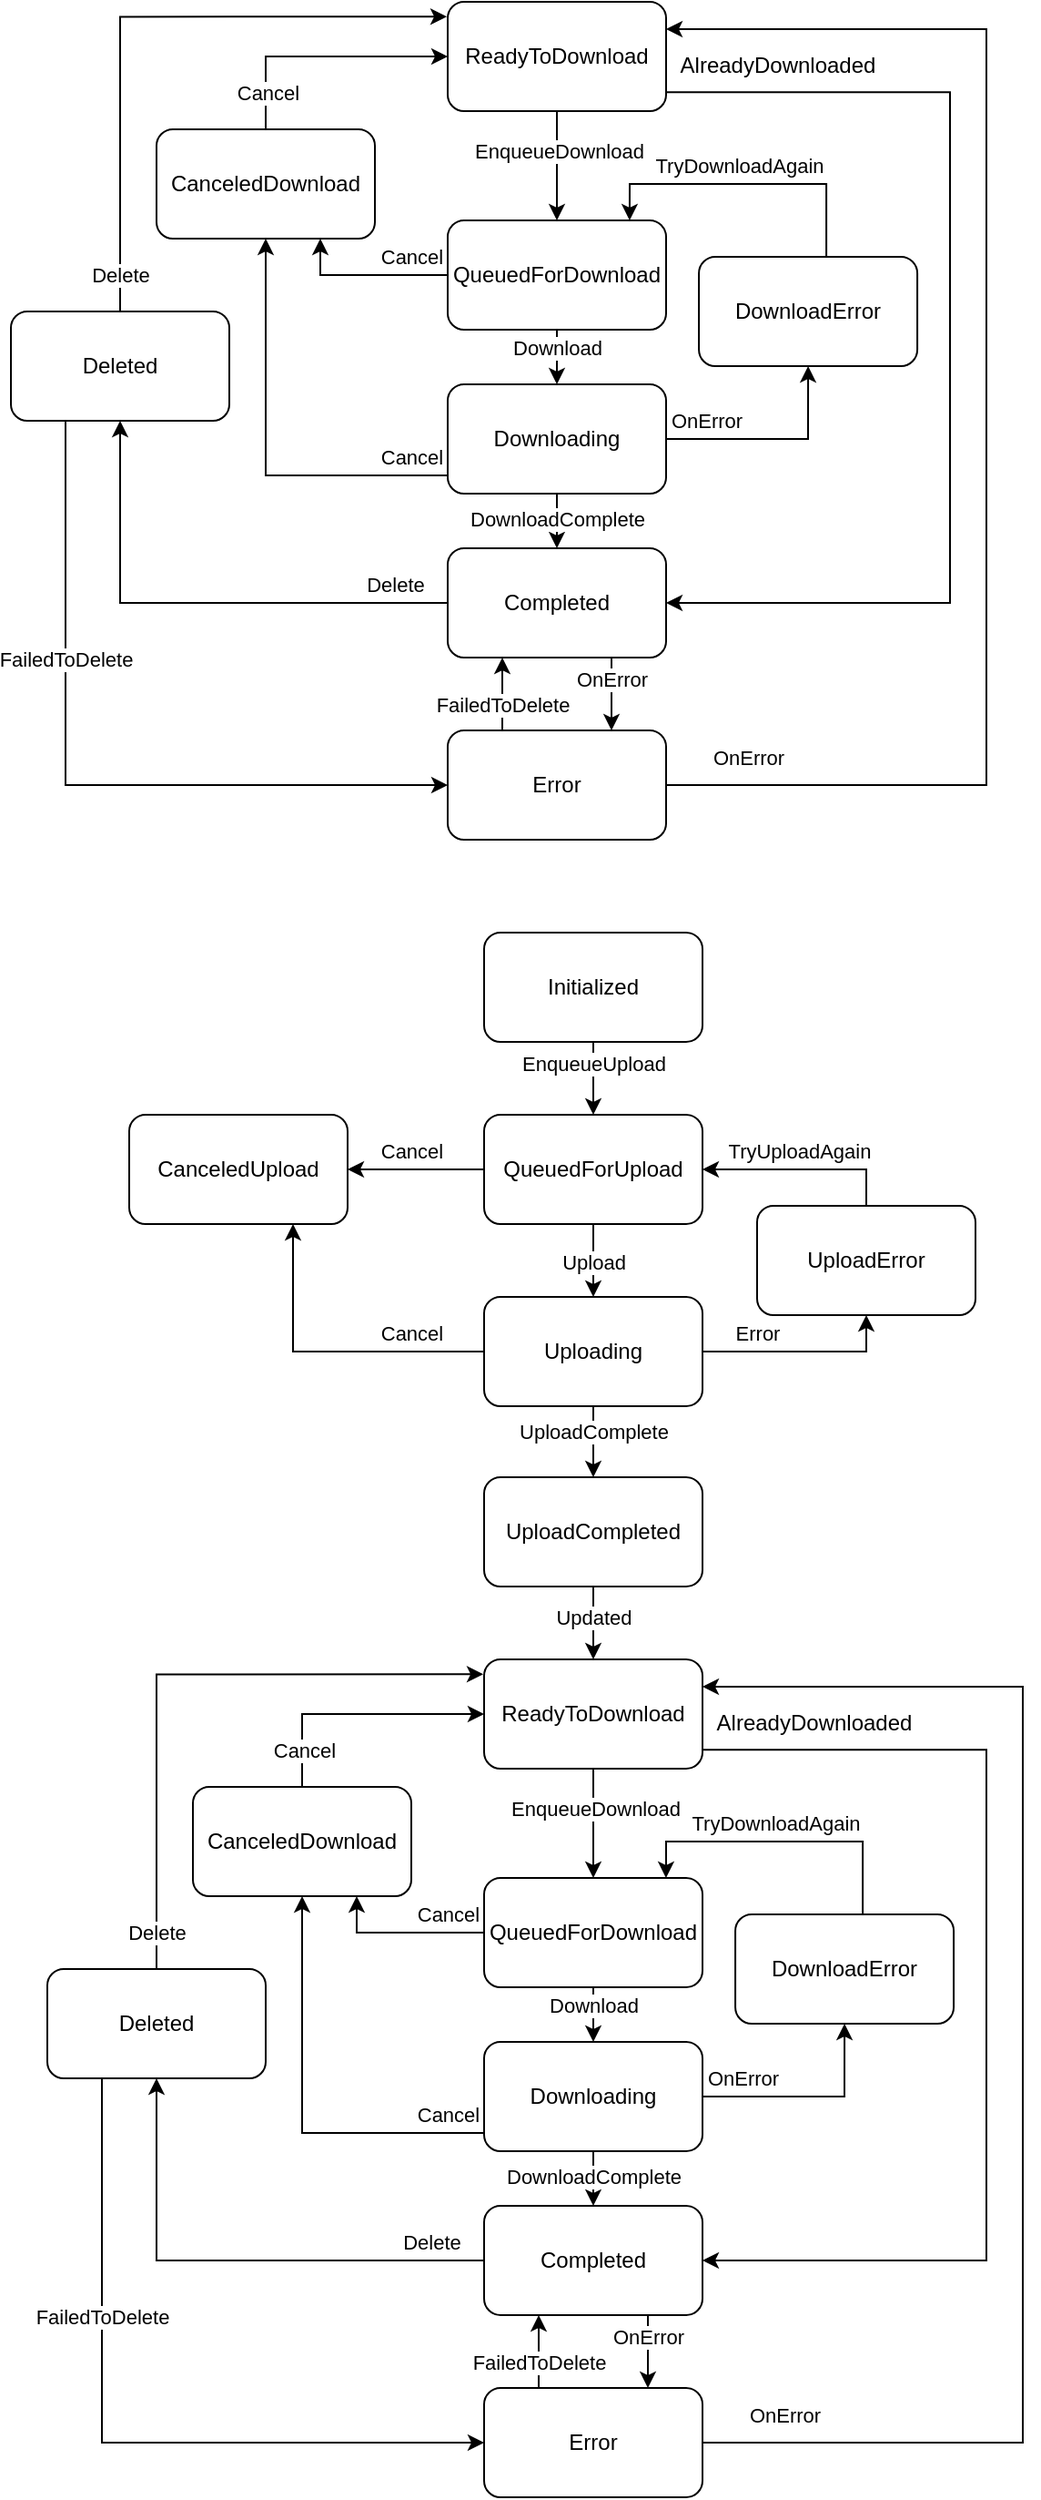 <mxfile version="20.5.1" type="github">
  <diagram id="32U8eM802ad70G1T83tJ" name="Page-1">
    <mxGraphModel dx="1170" dy="1939" grid="1" gridSize="10" guides="1" tooltips="1" connect="1" arrows="1" fold="1" page="1" pageScale="1" pageWidth="850" pageHeight="1100" math="0" shadow="0">
      <root>
        <mxCell id="0" />
        <mxCell id="1" parent="0" />
        <mxCell id="GUVT5bT9iIzlpzMXZ2RR-25" value="Inbound" parent="0" />
        <mxCell id="GUVT5bT9iIzlpzMXZ2RR-27" value="" style="edgeStyle=orthogonalEdgeStyle;rounded=0;orthogonalLoop=1;jettySize=auto;html=1;" parent="GUVT5bT9iIzlpzMXZ2RR-25" source="GUVT5bT9iIzlpzMXZ2RR-29" target="GUVT5bT9iIzlpzMXZ2RR-34" edge="1">
          <mxGeometry relative="1" as="geometry" />
        </mxCell>
        <mxCell id="GUVT5bT9iIzlpzMXZ2RR-28" value="EnqueueDownload" style="edgeLabel;html=1;align=center;verticalAlign=middle;resizable=0;points=[];" parent="GUVT5bT9iIzlpzMXZ2RR-27" vertex="1" connectable="0">
          <mxGeometry x="-0.29" y="1" relative="1" as="geometry">
            <mxPoint as="offset" />
          </mxGeometry>
        </mxCell>
        <mxCell id="GUVT5bT9iIzlpzMXZ2RR-78" style="edgeStyle=orthogonalEdgeStyle;rounded=0;orthogonalLoop=1;jettySize=auto;html=1;exitX=1.001;exitY=0.827;exitDx=0;exitDy=0;entryX=1;entryY=0.5;entryDx=0;entryDy=0;exitPerimeter=0;" parent="GUVT5bT9iIzlpzMXZ2RR-25" source="GUVT5bT9iIzlpzMXZ2RR-29" target="GUVT5bT9iIzlpzMXZ2RR-42" edge="1">
          <mxGeometry relative="1" as="geometry">
            <Array as="points">
              <mxPoint x="636.01" y="60" />
              <mxPoint x="636.01" y="340" />
            </Array>
          </mxGeometry>
        </mxCell>
        <mxCell id="GUVT5bT9iIzlpzMXZ2RR-29" value="ReadyToDownload" style="rounded=1;whiteSpace=wrap;html=1;" parent="GUVT5bT9iIzlpzMXZ2RR-25" vertex="1">
          <mxGeometry x="360" y="10" width="120" height="60" as="geometry" />
        </mxCell>
        <mxCell id="GUVT5bT9iIzlpzMXZ2RR-30" value="" style="edgeStyle=orthogonalEdgeStyle;rounded=0;orthogonalLoop=1;jettySize=auto;html=1;" parent="GUVT5bT9iIzlpzMXZ2RR-25" source="GUVT5bT9iIzlpzMXZ2RR-34" target="GUVT5bT9iIzlpzMXZ2RR-39" edge="1">
          <mxGeometry relative="1" as="geometry" />
        </mxCell>
        <mxCell id="GUVT5bT9iIzlpzMXZ2RR-31" value="Download" style="edgeLabel;html=1;align=center;verticalAlign=middle;resizable=0;points=[];" parent="GUVT5bT9iIzlpzMXZ2RR-30" vertex="1" connectable="0">
          <mxGeometry x="0.272" y="1" relative="1" as="geometry">
            <mxPoint x="-1" y="-2" as="offset" />
          </mxGeometry>
        </mxCell>
        <mxCell id="wKQMWwQcLif5Yqx3bAVA-6" style="edgeStyle=orthogonalEdgeStyle;rounded=0;orthogonalLoop=1;jettySize=auto;html=1;exitX=0;exitY=0.5;exitDx=0;exitDy=0;entryX=0.75;entryY=1;entryDx=0;entryDy=0;" parent="GUVT5bT9iIzlpzMXZ2RR-25" source="GUVT5bT9iIzlpzMXZ2RR-34" target="s1Fuius8Vt1sjJiFdpHV-24" edge="1">
          <mxGeometry relative="1" as="geometry">
            <mxPoint x="350" y="160" as="sourcePoint" />
            <mxPoint x="280" y="140" as="targetPoint" />
          </mxGeometry>
        </mxCell>
        <mxCell id="wKQMWwQcLif5Yqx3bAVA-9" value="Cancel" style="edgeLabel;html=1;align=center;verticalAlign=middle;resizable=0;points=[];" parent="wKQMWwQcLif5Yqx3bAVA-6" vertex="1" connectable="0">
          <mxGeometry x="0.246" y="-1" relative="1" as="geometry">
            <mxPoint x="36" y="-9" as="offset" />
          </mxGeometry>
        </mxCell>
        <mxCell id="GUVT5bT9iIzlpzMXZ2RR-34" value="QueuedForDownload" style="rounded=1;whiteSpace=wrap;html=1;" parent="GUVT5bT9iIzlpzMXZ2RR-25" vertex="1">
          <mxGeometry x="360" y="130" width="120" height="60" as="geometry" />
        </mxCell>
        <mxCell id="GUVT5bT9iIzlpzMXZ2RR-35" value="" style="edgeStyle=orthogonalEdgeStyle;rounded=0;orthogonalLoop=1;jettySize=auto;html=1;" parent="GUVT5bT9iIzlpzMXZ2RR-25" source="GUVT5bT9iIzlpzMXZ2RR-39" target="GUVT5bT9iIzlpzMXZ2RR-42" edge="1">
          <mxGeometry relative="1" as="geometry" />
        </mxCell>
        <mxCell id="GUVT5bT9iIzlpzMXZ2RR-36" value="DownloadComplete" style="edgeLabel;html=1;align=center;verticalAlign=middle;resizable=0;points=[];" parent="GUVT5bT9iIzlpzMXZ2RR-35" vertex="1" connectable="0">
          <mxGeometry x="0.231" y="1" relative="1" as="geometry">
            <mxPoint x="-1" y="3" as="offset" />
          </mxGeometry>
        </mxCell>
        <mxCell id="GUVT5bT9iIzlpzMXZ2RR-37" style="edgeStyle=orthogonalEdgeStyle;rounded=0;orthogonalLoop=1;jettySize=auto;html=1;exitX=1;exitY=0.5;exitDx=0;exitDy=0;entryX=0.5;entryY=1;entryDx=0;entryDy=0;" parent="GUVT5bT9iIzlpzMXZ2RR-25" source="GUVT5bT9iIzlpzMXZ2RR-39" target="GUVT5bT9iIzlpzMXZ2RR-45" edge="1">
          <mxGeometry relative="1" as="geometry" />
        </mxCell>
        <mxCell id="GUVT5bT9iIzlpzMXZ2RR-38" value="OnError" style="edgeLabel;html=1;align=center;verticalAlign=middle;resizable=0;points=[];" parent="GUVT5bT9iIzlpzMXZ2RR-37" vertex="1" connectable="0">
          <mxGeometry x="-0.152" y="1" relative="1" as="geometry">
            <mxPoint x="-28" y="-9" as="offset" />
          </mxGeometry>
        </mxCell>
        <mxCell id="wKQMWwQcLif5Yqx3bAVA-7" style="edgeStyle=orthogonalEdgeStyle;rounded=0;orthogonalLoop=1;jettySize=auto;html=1;exitX=0;exitY=0.5;exitDx=0;exitDy=0;entryX=0.5;entryY=1;entryDx=0;entryDy=0;" parent="GUVT5bT9iIzlpzMXZ2RR-25" source="GUVT5bT9iIzlpzMXZ2RR-39" target="s1Fuius8Vt1sjJiFdpHV-24" edge="1">
          <mxGeometry relative="1" as="geometry">
            <Array as="points">
              <mxPoint x="360" y="270" />
              <mxPoint x="260" y="270" />
            </Array>
          </mxGeometry>
        </mxCell>
        <mxCell id="wKQMWwQcLif5Yqx3bAVA-8" value="Cancel" style="edgeLabel;html=1;align=center;verticalAlign=middle;resizable=0;points=[];" parent="wKQMWwQcLif5Yqx3bAVA-7" vertex="1" connectable="0">
          <mxGeometry x="-0.309" relative="1" as="geometry">
            <mxPoint x="46" y="-10" as="offset" />
          </mxGeometry>
        </mxCell>
        <mxCell id="GUVT5bT9iIzlpzMXZ2RR-39" value="Downloading" style="rounded=1;whiteSpace=wrap;html=1;" parent="GUVT5bT9iIzlpzMXZ2RR-25" vertex="1">
          <mxGeometry x="360" y="220" width="120" height="60" as="geometry" />
        </mxCell>
        <mxCell id="GUVT5bT9iIzlpzMXZ2RR-40" style="edgeStyle=orthogonalEdgeStyle;rounded=0;orthogonalLoop=1;jettySize=auto;html=1;exitX=0.5;exitY=0;exitDx=0;exitDy=0;entryX=-0.004;entryY=0.136;entryDx=0;entryDy=0;entryPerimeter=0;" parent="GUVT5bT9iIzlpzMXZ2RR-25" source="s1Fuius8Vt1sjJiFdpHV-14" edge="1" target="GUVT5bT9iIzlpzMXZ2RR-29">
          <mxGeometry relative="1" as="geometry">
            <mxPoint x="110" y="390" as="sourcePoint" />
            <mxPoint x="264.03" y="20" as="targetPoint" />
            <Array as="points">
              <mxPoint x="180" y="18" />
            </Array>
          </mxGeometry>
        </mxCell>
        <mxCell id="GUVT5bT9iIzlpzMXZ2RR-41" value="Delete" style="edgeLabel;html=1;align=center;verticalAlign=middle;resizable=0;points=[];" parent="GUVT5bT9iIzlpzMXZ2RR-40" vertex="1" connectable="0">
          <mxGeometry x="-0.154" y="2" relative="1" as="geometry">
            <mxPoint x="2" y="124" as="offset" />
          </mxGeometry>
        </mxCell>
        <mxCell id="s1Fuius8Vt1sjJiFdpHV-9" style="edgeStyle=orthogonalEdgeStyle;rounded=0;orthogonalLoop=1;jettySize=auto;html=1;exitX=1;exitY=0.5;exitDx=0;exitDy=0;entryX=1;entryY=0.25;entryDx=0;entryDy=0;startArrow=none;startFill=0;endArrow=classic;endFill=1;" edge="1" parent="GUVT5bT9iIzlpzMXZ2RR-25" source="s1Fuius8Vt1sjJiFdpHV-11" target="GUVT5bT9iIzlpzMXZ2RR-29">
          <mxGeometry relative="1" as="geometry">
            <Array as="points">
              <mxPoint x="656.01" y="440" />
              <mxPoint x="656.01" y="25" />
            </Array>
          </mxGeometry>
        </mxCell>
        <mxCell id="s1Fuius8Vt1sjJiFdpHV-10" value="OnError" style="edgeLabel;html=1;align=center;verticalAlign=middle;resizable=0;points=[];" vertex="1" connectable="0" parent="s1Fuius8Vt1sjJiFdpHV-9">
          <mxGeometry x="-0.904" y="1" relative="1" as="geometry">
            <mxPoint x="8" y="-14" as="offset" />
          </mxGeometry>
        </mxCell>
        <mxCell id="s1Fuius8Vt1sjJiFdpHV-12" value="" style="edgeStyle=orthogonalEdgeStyle;rounded=0;orthogonalLoop=1;jettySize=auto;html=1;startArrow=none;startFill=0;endArrow=classic;endFill=1;exitX=0.75;exitY=1;exitDx=0;exitDy=0;entryX=0.75;entryY=0;entryDx=0;entryDy=0;" edge="1" parent="GUVT5bT9iIzlpzMXZ2RR-25" source="GUVT5bT9iIzlpzMXZ2RR-42" target="s1Fuius8Vt1sjJiFdpHV-11">
          <mxGeometry relative="1" as="geometry" />
        </mxCell>
        <mxCell id="s1Fuius8Vt1sjJiFdpHV-13" value="OnError" style="edgeLabel;html=1;align=center;verticalAlign=middle;resizable=0;points=[];" vertex="1" connectable="0" parent="s1Fuius8Vt1sjJiFdpHV-12">
          <mxGeometry x="-0.42" y="-1" relative="1" as="geometry">
            <mxPoint x="1" as="offset" />
          </mxGeometry>
        </mxCell>
        <mxCell id="s1Fuius8Vt1sjJiFdpHV-15" value="" style="edgeStyle=orthogonalEdgeStyle;rounded=0;orthogonalLoop=1;jettySize=auto;html=1;startArrow=none;startFill=0;endArrow=classic;endFill=1;" edge="1" parent="GUVT5bT9iIzlpzMXZ2RR-25" source="GUVT5bT9iIzlpzMXZ2RR-42" target="s1Fuius8Vt1sjJiFdpHV-14">
          <mxGeometry relative="1" as="geometry" />
        </mxCell>
        <mxCell id="s1Fuius8Vt1sjJiFdpHV-16" value="Delete" style="edgeLabel;html=1;align=center;verticalAlign=middle;resizable=0;points=[];" vertex="1" connectable="0" parent="s1Fuius8Vt1sjJiFdpHV-15">
          <mxGeometry x="-0.277" relative="1" as="geometry">
            <mxPoint x="72" y="-10" as="offset" />
          </mxGeometry>
        </mxCell>
        <mxCell id="GUVT5bT9iIzlpzMXZ2RR-42" value="Completed" style="rounded=1;whiteSpace=wrap;html=1;" parent="GUVT5bT9iIzlpzMXZ2RR-25" vertex="1">
          <mxGeometry x="360" y="310" width="120" height="60" as="geometry" />
        </mxCell>
        <mxCell id="GUVT5bT9iIzlpzMXZ2RR-43" style="edgeStyle=orthogonalEdgeStyle;rounded=0;orthogonalLoop=1;jettySize=auto;html=1;entryX=0.833;entryY=0;entryDx=0;entryDy=0;entryPerimeter=0;exitX=0.5;exitY=0;exitDx=0;exitDy=0;" parent="GUVT5bT9iIzlpzMXZ2RR-25" source="GUVT5bT9iIzlpzMXZ2RR-45" target="GUVT5bT9iIzlpzMXZ2RR-34" edge="1">
          <mxGeometry relative="1" as="geometry">
            <mxPoint x="540" y="70" as="targetPoint" />
            <Array as="points">
              <mxPoint x="568.04" y="110" />
              <mxPoint x="460.04" y="110" />
            </Array>
            <mxPoint x="660" y="150" as="sourcePoint" />
          </mxGeometry>
        </mxCell>
        <mxCell id="GUVT5bT9iIzlpzMXZ2RR-44" value="TryDownloadAgain" style="edgeLabel;html=1;align=center;verticalAlign=middle;resizable=0;points=[];" parent="GUVT5bT9iIzlpzMXZ2RR-43" vertex="1" connectable="0">
          <mxGeometry x="0.356" y="1" relative="1" as="geometry">
            <mxPoint x="22" y="-11" as="offset" />
          </mxGeometry>
        </mxCell>
        <mxCell id="GUVT5bT9iIzlpzMXZ2RR-45" value="DownloadError" style="rounded=1;whiteSpace=wrap;html=1;" parent="GUVT5bT9iIzlpzMXZ2RR-25" vertex="1">
          <mxGeometry x="498.04" y="150" width="120" height="60" as="geometry" />
        </mxCell>
        <mxCell id="wKQMWwQcLif5Yqx3bAVA-1" value="AlreadyDownloaded" style="text;html=1;align=center;verticalAlign=middle;resizable=0;points=[];autosize=1;strokeColor=none;fillColor=none;" parent="GUVT5bT9iIzlpzMXZ2RR-25" vertex="1">
          <mxGeometry x="476.01" y="30" width="130" height="30" as="geometry" />
        </mxCell>
        <mxCell id="s1Fuius8Vt1sjJiFdpHV-21" style="edgeStyle=orthogonalEdgeStyle;rounded=0;orthogonalLoop=1;jettySize=auto;html=1;exitX=0.25;exitY=0;exitDx=0;exitDy=0;entryX=0.25;entryY=1;entryDx=0;entryDy=0;startArrow=none;startFill=0;endArrow=classic;endFill=1;" edge="1" parent="GUVT5bT9iIzlpzMXZ2RR-25" source="s1Fuius8Vt1sjJiFdpHV-11" target="GUVT5bT9iIzlpzMXZ2RR-42">
          <mxGeometry relative="1" as="geometry">
            <Array as="points">
              <mxPoint x="390.01" y="390" />
              <mxPoint x="390.01" y="390" />
            </Array>
          </mxGeometry>
        </mxCell>
        <mxCell id="s1Fuius8Vt1sjJiFdpHV-22" value="FailedToDelete" style="edgeLabel;html=1;align=center;verticalAlign=middle;resizable=0;points=[];" vertex="1" connectable="0" parent="s1Fuius8Vt1sjJiFdpHV-21">
          <mxGeometry x="-0.307" relative="1" as="geometry">
            <mxPoint as="offset" />
          </mxGeometry>
        </mxCell>
        <mxCell id="s1Fuius8Vt1sjJiFdpHV-11" value="Error" style="rounded=1;whiteSpace=wrap;html=1;" vertex="1" parent="GUVT5bT9iIzlpzMXZ2RR-25">
          <mxGeometry x="360" y="410" width="120" height="60" as="geometry" />
        </mxCell>
        <mxCell id="s1Fuius8Vt1sjJiFdpHV-19" style="edgeStyle=orthogonalEdgeStyle;rounded=0;orthogonalLoop=1;jettySize=auto;html=1;exitX=0.25;exitY=1;exitDx=0;exitDy=0;entryX=0;entryY=0.5;entryDx=0;entryDy=0;startArrow=none;startFill=0;endArrow=classic;endFill=1;" edge="1" parent="GUVT5bT9iIzlpzMXZ2RR-25" source="s1Fuius8Vt1sjJiFdpHV-14" target="s1Fuius8Vt1sjJiFdpHV-11">
          <mxGeometry relative="1" as="geometry" />
        </mxCell>
        <mxCell id="s1Fuius8Vt1sjJiFdpHV-20" value="FailedToDelete" style="edgeLabel;html=1;align=center;verticalAlign=middle;resizable=0;points=[];" vertex="1" connectable="0" parent="s1Fuius8Vt1sjJiFdpHV-19">
          <mxGeometry x="-0.788" y="-1" relative="1" as="geometry">
            <mxPoint x="1" y="87" as="offset" />
          </mxGeometry>
        </mxCell>
        <mxCell id="s1Fuius8Vt1sjJiFdpHV-14" value="Deleted" style="rounded=1;whiteSpace=wrap;html=1;" vertex="1" parent="GUVT5bT9iIzlpzMXZ2RR-25">
          <mxGeometry x="120" y="180" width="120" height="60" as="geometry" />
        </mxCell>
        <mxCell id="s1Fuius8Vt1sjJiFdpHV-25" style="edgeStyle=orthogonalEdgeStyle;rounded=0;orthogonalLoop=1;jettySize=auto;html=1;exitX=0.5;exitY=0;exitDx=0;exitDy=0;entryX=0;entryY=0.5;entryDx=0;entryDy=0;startArrow=none;startFill=0;endArrow=classic;endFill=1;" edge="1" parent="GUVT5bT9iIzlpzMXZ2RR-25" source="s1Fuius8Vt1sjJiFdpHV-24" target="GUVT5bT9iIzlpzMXZ2RR-29">
          <mxGeometry relative="1" as="geometry" />
        </mxCell>
        <mxCell id="s1Fuius8Vt1sjJiFdpHV-26" value="Cancel" style="edgeLabel;html=1;align=center;verticalAlign=middle;resizable=0;points=[];" vertex="1" connectable="0" parent="s1Fuius8Vt1sjJiFdpHV-25">
          <mxGeometry x="-0.178" y="1" relative="1" as="geometry">
            <mxPoint x="-17" y="21" as="offset" />
          </mxGeometry>
        </mxCell>
        <mxCell id="s1Fuius8Vt1sjJiFdpHV-24" value="CanceledDownload" style="rounded=1;whiteSpace=wrap;html=1;" vertex="1" parent="GUVT5bT9iIzlpzMXZ2RR-25">
          <mxGeometry x="200" y="80" width="120" height="60" as="geometry" />
        </mxCell>
        <mxCell id="GUVT5bT9iIzlpzMXZ2RR-26" value="Outbound" parent="0" />
        <mxCell id="wKQMWwQcLif5Yqx3bAVA-15" value="" style="edgeStyle=orthogonalEdgeStyle;rounded=0;orthogonalLoop=1;jettySize=auto;html=1;startArrow=classic;startFill=1;endArrow=none;endFill=0;" parent="GUVT5bT9iIzlpzMXZ2RR-26" source="GUVT5bT9iIzlpzMXZ2RR-46" target="wKQMWwQcLif5Yqx3bAVA-14" edge="1">
          <mxGeometry relative="1" as="geometry" />
        </mxCell>
        <mxCell id="wKQMWwQcLif5Yqx3bAVA-16" value="EnqueueUpload" style="edgeLabel;html=1;align=center;verticalAlign=middle;resizable=0;points=[];" parent="wKQMWwQcLif5Yqx3bAVA-15" vertex="1" connectable="0">
          <mxGeometry x="0.391" relative="1" as="geometry">
            <mxPoint as="offset" />
          </mxGeometry>
        </mxCell>
        <mxCell id="wKQMWwQcLif5Yqx3bAVA-18" value="" style="edgeStyle=orthogonalEdgeStyle;rounded=0;orthogonalLoop=1;jettySize=auto;html=1;startArrow=none;startFill=0;endArrow=classic;endFill=1;" parent="GUVT5bT9iIzlpzMXZ2RR-26" source="GUVT5bT9iIzlpzMXZ2RR-46" target="wKQMWwQcLif5Yqx3bAVA-17" edge="1">
          <mxGeometry relative="1" as="geometry" />
        </mxCell>
        <mxCell id="wKQMWwQcLif5Yqx3bAVA-19" value="Cancel" style="edgeLabel;html=1;align=center;verticalAlign=middle;resizable=0;points=[];" parent="wKQMWwQcLif5Yqx3bAVA-18" vertex="1" connectable="0">
          <mxGeometry x="-0.225" relative="1" as="geometry">
            <mxPoint x="-11" y="-10" as="offset" />
          </mxGeometry>
        </mxCell>
        <mxCell id="GUVT5bT9iIzlpzMXZ2RR-46" value="QueuedForUpload" style="rounded=1;whiteSpace=wrap;html=1;" parent="GUVT5bT9iIzlpzMXZ2RR-26" vertex="1">
          <mxGeometry x="380" y="621" width="120" height="60" as="geometry" />
        </mxCell>
        <mxCell id="GUVT5bT9iIzlpzMXZ2RR-50" value="UploadComplete" style="edgeStyle=orthogonalEdgeStyle;rounded=0;orthogonalLoop=1;jettySize=auto;html=1;exitX=0.5;exitY=1;exitDx=0;exitDy=0;entryX=0.5;entryY=0;entryDx=0;entryDy=0;" parent="GUVT5bT9iIzlpzMXZ2RR-26" source="GUVT5bT9iIzlpzMXZ2RR-47" target="s1Fuius8Vt1sjJiFdpHV-27" edge="1">
          <mxGeometry x="-0.284" relative="1" as="geometry">
            <mxPoint x="440" y="860" as="targetPoint" />
            <mxPoint as="offset" />
          </mxGeometry>
        </mxCell>
        <mxCell id="GUVT5bT9iIzlpzMXZ2RR-71" value="" style="edgeStyle=orthogonalEdgeStyle;rounded=0;orthogonalLoop=1;jettySize=auto;html=1;entryX=0.5;entryY=1;entryDx=0;entryDy=0;" parent="GUVT5bT9iIzlpzMXZ2RR-26" source="GUVT5bT9iIzlpzMXZ2RR-47" target="GUVT5bT9iIzlpzMXZ2RR-69" edge="1">
          <mxGeometry relative="1" as="geometry">
            <mxPoint x="580" y="751" as="targetPoint" />
            <Array as="points" />
          </mxGeometry>
        </mxCell>
        <mxCell id="GUVT5bT9iIzlpzMXZ2RR-77" value="Error" style="edgeLabel;html=1;align=center;verticalAlign=middle;resizable=0;points=[];" parent="GUVT5bT9iIzlpzMXZ2RR-71" vertex="1" connectable="0">
          <mxGeometry x="-0.67" y="-1" relative="1" as="geometry">
            <mxPoint x="12" y="-11" as="offset" />
          </mxGeometry>
        </mxCell>
        <mxCell id="wKQMWwQcLif5Yqx3bAVA-20" style="edgeStyle=orthogonalEdgeStyle;rounded=0;orthogonalLoop=1;jettySize=auto;html=1;entryX=0.75;entryY=1;entryDx=0;entryDy=0;startArrow=none;startFill=0;endArrow=classic;endFill=1;" parent="GUVT5bT9iIzlpzMXZ2RR-26" source="GUVT5bT9iIzlpzMXZ2RR-47" target="wKQMWwQcLif5Yqx3bAVA-17" edge="1">
          <mxGeometry relative="1" as="geometry" />
        </mxCell>
        <mxCell id="wKQMWwQcLif5Yqx3bAVA-21" value="Cancel" style="edgeLabel;html=1;align=center;verticalAlign=middle;resizable=0;points=[];" parent="wKQMWwQcLif5Yqx3bAVA-20" vertex="1" connectable="0">
          <mxGeometry x="-0.59" relative="1" as="geometry">
            <mxPoint x="-4" y="-10" as="offset" />
          </mxGeometry>
        </mxCell>
        <mxCell id="GUVT5bT9iIzlpzMXZ2RR-47" value="Uploading" style="rounded=1;whiteSpace=wrap;html=1;" parent="GUVT5bT9iIzlpzMXZ2RR-26" vertex="1">
          <mxGeometry x="380" y="721" width="120" height="60" as="geometry" />
        </mxCell>
        <mxCell id="GUVT5bT9iIzlpzMXZ2RR-69" value="UploadError" style="rounded=1;whiteSpace=wrap;html=1;" parent="GUVT5bT9iIzlpzMXZ2RR-26" vertex="1">
          <mxGeometry x="530" y="671" width="120" height="60" as="geometry" />
        </mxCell>
        <mxCell id="GUVT5bT9iIzlpzMXZ2RR-75" style="edgeStyle=orthogonalEdgeStyle;rounded=0;orthogonalLoop=1;jettySize=auto;html=1;exitX=0.5;exitY=0;exitDx=0;exitDy=0;entryX=1;entryY=0.5;entryDx=0;entryDy=0;" parent="GUVT5bT9iIzlpzMXZ2RR-26" source="GUVT5bT9iIzlpzMXZ2RR-69" target="GUVT5bT9iIzlpzMXZ2RR-46" edge="1">
          <mxGeometry relative="1" as="geometry">
            <mxPoint x="605.03" y="571" as="sourcePoint" />
            <mxPoint x="665" y="511" as="targetPoint" />
          </mxGeometry>
        </mxCell>
        <mxCell id="GUVT5bT9iIzlpzMXZ2RR-76" value="TryUploadAgain" style="edgeLabel;html=1;align=center;verticalAlign=middle;resizable=0;points=[];" parent="GUVT5bT9iIzlpzMXZ2RR-75" vertex="1" connectable="0">
          <mxGeometry x="-0.5" y="-2" relative="1" as="geometry">
            <mxPoint x="-30" y="-8" as="offset" />
          </mxGeometry>
        </mxCell>
        <mxCell id="wKQMWwQcLif5Yqx3bAVA-14" value="Initialized" style="rounded=1;whiteSpace=wrap;html=1;" parent="GUVT5bT9iIzlpzMXZ2RR-26" vertex="1">
          <mxGeometry x="380" y="521" width="120" height="60" as="geometry" />
        </mxCell>
        <mxCell id="wKQMWwQcLif5Yqx3bAVA-17" value="CanceledUpload" style="rounded=1;whiteSpace=wrap;html=1;" parent="GUVT5bT9iIzlpzMXZ2RR-26" vertex="1">
          <mxGeometry x="185" y="621" width="120" height="60" as="geometry" />
        </mxCell>
        <mxCell id="s1Fuius8Vt1sjJiFdpHV-1" style="edgeStyle=orthogonalEdgeStyle;rounded=0;orthogonalLoop=1;jettySize=auto;html=1;exitX=0.5;exitY=1;exitDx=0;exitDy=0;entryX=0.5;entryY=0;entryDx=0;entryDy=0;" edge="1" parent="GUVT5bT9iIzlpzMXZ2RR-26" source="GUVT5bT9iIzlpzMXZ2RR-46" target="GUVT5bT9iIzlpzMXZ2RR-47">
          <mxGeometry relative="1" as="geometry">
            <mxPoint x="440" y="681" as="sourcePoint" />
            <mxPoint x="440" y="721" as="targetPoint" />
          </mxGeometry>
        </mxCell>
        <mxCell id="s1Fuius8Vt1sjJiFdpHV-2" value="Upload" style="edgeLabel;html=1;align=center;verticalAlign=middle;resizable=0;points=[];" vertex="1" connectable="0" parent="s1Fuius8Vt1sjJiFdpHV-1">
          <mxGeometry x="-0.432" relative="1" as="geometry">
            <mxPoint y="9" as="offset" />
          </mxGeometry>
        </mxCell>
        <mxCell id="s1Fuius8Vt1sjJiFdpHV-30" style="edgeStyle=orthogonalEdgeStyle;rounded=0;orthogonalLoop=1;jettySize=auto;html=1;exitX=0.5;exitY=1;exitDx=0;exitDy=0;entryX=0.5;entryY=0;entryDx=0;entryDy=0;startArrow=none;startFill=0;endArrow=classic;endFill=1;" edge="1" parent="GUVT5bT9iIzlpzMXZ2RR-26" source="s1Fuius8Vt1sjJiFdpHV-27" target="s1Fuius8Vt1sjJiFdpHV-39">
          <mxGeometry relative="1" as="geometry">
            <mxPoint x="440.03" y="920" as="targetPoint" />
          </mxGeometry>
        </mxCell>
        <mxCell id="s1Fuius8Vt1sjJiFdpHV-31" value="Updated" style="edgeLabel;html=1;align=center;verticalAlign=middle;resizable=0;points=[];" vertex="1" connectable="0" parent="s1Fuius8Vt1sjJiFdpHV-30">
          <mxGeometry x="-0.162" relative="1" as="geometry">
            <mxPoint as="offset" />
          </mxGeometry>
        </mxCell>
        <mxCell id="s1Fuius8Vt1sjJiFdpHV-27" value="UploadCompleted" style="whiteSpace=wrap;html=1;rounded=1;" vertex="1" parent="GUVT5bT9iIzlpzMXZ2RR-26">
          <mxGeometry x="380" y="820" width="120" height="60" as="geometry" />
        </mxCell>
        <mxCell id="s1Fuius8Vt1sjJiFdpHV-36" value="" style="edgeStyle=orthogonalEdgeStyle;rounded=0;orthogonalLoop=1;jettySize=auto;html=1;" edge="1" parent="GUVT5bT9iIzlpzMXZ2RR-26" source="s1Fuius8Vt1sjJiFdpHV-39" target="s1Fuius8Vt1sjJiFdpHV-44">
          <mxGeometry relative="1" as="geometry" />
        </mxCell>
        <mxCell id="s1Fuius8Vt1sjJiFdpHV-37" value="EnqueueDownload" style="edgeLabel;html=1;align=center;verticalAlign=middle;resizable=0;points=[];" vertex="1" connectable="0" parent="s1Fuius8Vt1sjJiFdpHV-36">
          <mxGeometry x="-0.29" y="1" relative="1" as="geometry">
            <mxPoint as="offset" />
          </mxGeometry>
        </mxCell>
        <mxCell id="s1Fuius8Vt1sjJiFdpHV-38" style="edgeStyle=orthogonalEdgeStyle;rounded=0;orthogonalLoop=1;jettySize=auto;html=1;exitX=1.001;exitY=0.827;exitDx=0;exitDy=0;entryX=1;entryY=0.5;entryDx=0;entryDy=0;exitPerimeter=0;" edge="1" parent="GUVT5bT9iIzlpzMXZ2RR-26" source="s1Fuius8Vt1sjJiFdpHV-39" target="s1Fuius8Vt1sjJiFdpHV-60">
          <mxGeometry relative="1" as="geometry">
            <Array as="points">
              <mxPoint x="656.01" y="970" />
              <mxPoint x="656.01" y="1250" />
            </Array>
          </mxGeometry>
        </mxCell>
        <mxCell id="s1Fuius8Vt1sjJiFdpHV-39" value="ReadyToDownload" style="rounded=1;whiteSpace=wrap;html=1;" vertex="1" parent="GUVT5bT9iIzlpzMXZ2RR-26">
          <mxGeometry x="380" y="920" width="120" height="60" as="geometry" />
        </mxCell>
        <mxCell id="s1Fuius8Vt1sjJiFdpHV-40" value="" style="edgeStyle=orthogonalEdgeStyle;rounded=0;orthogonalLoop=1;jettySize=auto;html=1;" edge="1" parent="GUVT5bT9iIzlpzMXZ2RR-26" source="s1Fuius8Vt1sjJiFdpHV-44" target="s1Fuius8Vt1sjJiFdpHV-51">
          <mxGeometry relative="1" as="geometry" />
        </mxCell>
        <mxCell id="s1Fuius8Vt1sjJiFdpHV-41" value="Download" style="edgeLabel;html=1;align=center;verticalAlign=middle;resizable=0;points=[];" vertex="1" connectable="0" parent="s1Fuius8Vt1sjJiFdpHV-40">
          <mxGeometry x="0.272" y="1" relative="1" as="geometry">
            <mxPoint x="-1" y="-2" as="offset" />
          </mxGeometry>
        </mxCell>
        <mxCell id="s1Fuius8Vt1sjJiFdpHV-42" style="edgeStyle=orthogonalEdgeStyle;rounded=0;orthogonalLoop=1;jettySize=auto;html=1;exitX=0;exitY=0.5;exitDx=0;exitDy=0;entryX=0.75;entryY=1;entryDx=0;entryDy=0;" edge="1" parent="GUVT5bT9iIzlpzMXZ2RR-26" source="s1Fuius8Vt1sjJiFdpHV-44" target="s1Fuius8Vt1sjJiFdpHV-73">
          <mxGeometry relative="1" as="geometry">
            <mxPoint x="370" y="1070" as="sourcePoint" />
            <mxPoint x="300" y="1050" as="targetPoint" />
          </mxGeometry>
        </mxCell>
        <mxCell id="s1Fuius8Vt1sjJiFdpHV-43" value="Cancel" style="edgeLabel;html=1;align=center;verticalAlign=middle;resizable=0;points=[];" vertex="1" connectable="0" parent="s1Fuius8Vt1sjJiFdpHV-42">
          <mxGeometry x="0.246" y="-1" relative="1" as="geometry">
            <mxPoint x="36" y="-9" as="offset" />
          </mxGeometry>
        </mxCell>
        <mxCell id="s1Fuius8Vt1sjJiFdpHV-44" value="QueuedForDownload" style="rounded=1;whiteSpace=wrap;html=1;" vertex="1" parent="GUVT5bT9iIzlpzMXZ2RR-26">
          <mxGeometry x="380" y="1040" width="120" height="60" as="geometry" />
        </mxCell>
        <mxCell id="s1Fuius8Vt1sjJiFdpHV-45" value="" style="edgeStyle=orthogonalEdgeStyle;rounded=0;orthogonalLoop=1;jettySize=auto;html=1;" edge="1" parent="GUVT5bT9iIzlpzMXZ2RR-26" source="s1Fuius8Vt1sjJiFdpHV-51" target="s1Fuius8Vt1sjJiFdpHV-60">
          <mxGeometry relative="1" as="geometry" />
        </mxCell>
        <mxCell id="s1Fuius8Vt1sjJiFdpHV-46" value="DownloadComplete" style="edgeLabel;html=1;align=center;verticalAlign=middle;resizable=0;points=[];" vertex="1" connectable="0" parent="s1Fuius8Vt1sjJiFdpHV-45">
          <mxGeometry x="0.231" y="1" relative="1" as="geometry">
            <mxPoint x="-1" y="3" as="offset" />
          </mxGeometry>
        </mxCell>
        <mxCell id="s1Fuius8Vt1sjJiFdpHV-47" style="edgeStyle=orthogonalEdgeStyle;rounded=0;orthogonalLoop=1;jettySize=auto;html=1;exitX=1;exitY=0.5;exitDx=0;exitDy=0;entryX=0.5;entryY=1;entryDx=0;entryDy=0;" edge="1" parent="GUVT5bT9iIzlpzMXZ2RR-26" source="s1Fuius8Vt1sjJiFdpHV-51" target="s1Fuius8Vt1sjJiFdpHV-63">
          <mxGeometry relative="1" as="geometry" />
        </mxCell>
        <mxCell id="s1Fuius8Vt1sjJiFdpHV-48" value="OnError" style="edgeLabel;html=1;align=center;verticalAlign=middle;resizable=0;points=[];" vertex="1" connectable="0" parent="s1Fuius8Vt1sjJiFdpHV-47">
          <mxGeometry x="-0.152" y="1" relative="1" as="geometry">
            <mxPoint x="-28" y="-9" as="offset" />
          </mxGeometry>
        </mxCell>
        <mxCell id="s1Fuius8Vt1sjJiFdpHV-49" style="edgeStyle=orthogonalEdgeStyle;rounded=0;orthogonalLoop=1;jettySize=auto;html=1;exitX=0;exitY=0.5;exitDx=0;exitDy=0;entryX=0.5;entryY=1;entryDx=0;entryDy=0;" edge="1" parent="GUVT5bT9iIzlpzMXZ2RR-26" source="s1Fuius8Vt1sjJiFdpHV-51" target="s1Fuius8Vt1sjJiFdpHV-73">
          <mxGeometry relative="1" as="geometry">
            <Array as="points">
              <mxPoint x="380" y="1180" />
              <mxPoint x="280" y="1180" />
            </Array>
          </mxGeometry>
        </mxCell>
        <mxCell id="s1Fuius8Vt1sjJiFdpHV-50" value="Cancel" style="edgeLabel;html=1;align=center;verticalAlign=middle;resizable=0;points=[];" vertex="1" connectable="0" parent="s1Fuius8Vt1sjJiFdpHV-49">
          <mxGeometry x="-0.309" relative="1" as="geometry">
            <mxPoint x="46" y="-10" as="offset" />
          </mxGeometry>
        </mxCell>
        <mxCell id="s1Fuius8Vt1sjJiFdpHV-51" value="Downloading" style="rounded=1;whiteSpace=wrap;html=1;" vertex="1" parent="GUVT5bT9iIzlpzMXZ2RR-26">
          <mxGeometry x="380" y="1130" width="120" height="60" as="geometry" />
        </mxCell>
        <mxCell id="s1Fuius8Vt1sjJiFdpHV-52" style="edgeStyle=orthogonalEdgeStyle;rounded=0;orthogonalLoop=1;jettySize=auto;html=1;exitX=0.5;exitY=0;exitDx=0;exitDy=0;entryX=-0.004;entryY=0.136;entryDx=0;entryDy=0;entryPerimeter=0;" edge="1" parent="GUVT5bT9iIzlpzMXZ2RR-26" source="s1Fuius8Vt1sjJiFdpHV-70" target="s1Fuius8Vt1sjJiFdpHV-39">
          <mxGeometry relative="1" as="geometry">
            <mxPoint x="130" y="1300" as="sourcePoint" />
            <mxPoint x="284.03" y="930" as="targetPoint" />
            <Array as="points">
              <mxPoint x="200" y="928" />
            </Array>
          </mxGeometry>
        </mxCell>
        <mxCell id="s1Fuius8Vt1sjJiFdpHV-53" value="Delete" style="edgeLabel;html=1;align=center;verticalAlign=middle;resizable=0;points=[];" vertex="1" connectable="0" parent="s1Fuius8Vt1sjJiFdpHV-52">
          <mxGeometry x="-0.154" y="2" relative="1" as="geometry">
            <mxPoint x="2" y="124" as="offset" />
          </mxGeometry>
        </mxCell>
        <mxCell id="s1Fuius8Vt1sjJiFdpHV-54" style="edgeStyle=orthogonalEdgeStyle;rounded=0;orthogonalLoop=1;jettySize=auto;html=1;exitX=1;exitY=0.5;exitDx=0;exitDy=0;entryX=1;entryY=0.25;entryDx=0;entryDy=0;startArrow=none;startFill=0;endArrow=classic;endFill=1;" edge="1" parent="GUVT5bT9iIzlpzMXZ2RR-26" source="s1Fuius8Vt1sjJiFdpHV-67" target="s1Fuius8Vt1sjJiFdpHV-39">
          <mxGeometry relative="1" as="geometry">
            <Array as="points">
              <mxPoint x="676.01" y="1350" />
              <mxPoint x="676.01" y="935" />
            </Array>
          </mxGeometry>
        </mxCell>
        <mxCell id="s1Fuius8Vt1sjJiFdpHV-55" value="OnError" style="edgeLabel;html=1;align=center;verticalAlign=middle;resizable=0;points=[];" vertex="1" connectable="0" parent="s1Fuius8Vt1sjJiFdpHV-54">
          <mxGeometry x="-0.904" y="1" relative="1" as="geometry">
            <mxPoint x="8" y="-14" as="offset" />
          </mxGeometry>
        </mxCell>
        <mxCell id="s1Fuius8Vt1sjJiFdpHV-56" value="" style="edgeStyle=orthogonalEdgeStyle;rounded=0;orthogonalLoop=1;jettySize=auto;html=1;startArrow=none;startFill=0;endArrow=classic;endFill=1;exitX=0.75;exitY=1;exitDx=0;exitDy=0;entryX=0.75;entryY=0;entryDx=0;entryDy=0;" edge="1" parent="GUVT5bT9iIzlpzMXZ2RR-26" source="s1Fuius8Vt1sjJiFdpHV-60" target="s1Fuius8Vt1sjJiFdpHV-67">
          <mxGeometry relative="1" as="geometry" />
        </mxCell>
        <mxCell id="s1Fuius8Vt1sjJiFdpHV-57" value="OnError" style="edgeLabel;html=1;align=center;verticalAlign=middle;resizable=0;points=[];" vertex="1" connectable="0" parent="s1Fuius8Vt1sjJiFdpHV-56">
          <mxGeometry x="-0.42" y="-1" relative="1" as="geometry">
            <mxPoint x="1" as="offset" />
          </mxGeometry>
        </mxCell>
        <mxCell id="s1Fuius8Vt1sjJiFdpHV-58" value="" style="edgeStyle=orthogonalEdgeStyle;rounded=0;orthogonalLoop=1;jettySize=auto;html=1;startArrow=none;startFill=0;endArrow=classic;endFill=1;" edge="1" parent="GUVT5bT9iIzlpzMXZ2RR-26" source="s1Fuius8Vt1sjJiFdpHV-60" target="s1Fuius8Vt1sjJiFdpHV-70">
          <mxGeometry relative="1" as="geometry" />
        </mxCell>
        <mxCell id="s1Fuius8Vt1sjJiFdpHV-59" value="Delete" style="edgeLabel;html=1;align=center;verticalAlign=middle;resizable=0;points=[];" vertex="1" connectable="0" parent="s1Fuius8Vt1sjJiFdpHV-58">
          <mxGeometry x="-0.277" relative="1" as="geometry">
            <mxPoint x="72" y="-10" as="offset" />
          </mxGeometry>
        </mxCell>
        <mxCell id="s1Fuius8Vt1sjJiFdpHV-60" value="Completed" style="rounded=1;whiteSpace=wrap;html=1;" vertex="1" parent="GUVT5bT9iIzlpzMXZ2RR-26">
          <mxGeometry x="380" y="1220" width="120" height="60" as="geometry" />
        </mxCell>
        <mxCell id="s1Fuius8Vt1sjJiFdpHV-61" style="edgeStyle=orthogonalEdgeStyle;rounded=0;orthogonalLoop=1;jettySize=auto;html=1;entryX=0.833;entryY=0;entryDx=0;entryDy=0;entryPerimeter=0;exitX=0.5;exitY=0;exitDx=0;exitDy=0;" edge="1" parent="GUVT5bT9iIzlpzMXZ2RR-26" source="s1Fuius8Vt1sjJiFdpHV-63" target="s1Fuius8Vt1sjJiFdpHV-44">
          <mxGeometry relative="1" as="geometry">
            <mxPoint x="560" y="980" as="targetPoint" />
            <Array as="points">
              <mxPoint x="588.04" y="1020" />
              <mxPoint x="480.04" y="1020" />
            </Array>
            <mxPoint x="680" y="1060" as="sourcePoint" />
          </mxGeometry>
        </mxCell>
        <mxCell id="s1Fuius8Vt1sjJiFdpHV-62" value="TryDownloadAgain" style="edgeLabel;html=1;align=center;verticalAlign=middle;resizable=0;points=[];" vertex="1" connectable="0" parent="s1Fuius8Vt1sjJiFdpHV-61">
          <mxGeometry x="0.356" y="1" relative="1" as="geometry">
            <mxPoint x="22" y="-11" as="offset" />
          </mxGeometry>
        </mxCell>
        <mxCell id="s1Fuius8Vt1sjJiFdpHV-63" value="DownloadError" style="rounded=1;whiteSpace=wrap;html=1;" vertex="1" parent="GUVT5bT9iIzlpzMXZ2RR-26">
          <mxGeometry x="518.04" y="1060" width="120" height="60" as="geometry" />
        </mxCell>
        <mxCell id="s1Fuius8Vt1sjJiFdpHV-64" value="AlreadyDownloaded" style="text;html=1;align=center;verticalAlign=middle;resizable=0;points=[];autosize=1;strokeColor=none;fillColor=none;" vertex="1" parent="GUVT5bT9iIzlpzMXZ2RR-26">
          <mxGeometry x="496.01" y="940" width="130" height="30" as="geometry" />
        </mxCell>
        <mxCell id="s1Fuius8Vt1sjJiFdpHV-65" style="edgeStyle=orthogonalEdgeStyle;rounded=0;orthogonalLoop=1;jettySize=auto;html=1;exitX=0.25;exitY=0;exitDx=0;exitDy=0;entryX=0.25;entryY=1;entryDx=0;entryDy=0;startArrow=none;startFill=0;endArrow=classic;endFill=1;" edge="1" parent="GUVT5bT9iIzlpzMXZ2RR-26" source="s1Fuius8Vt1sjJiFdpHV-67" target="s1Fuius8Vt1sjJiFdpHV-60">
          <mxGeometry relative="1" as="geometry">
            <Array as="points">
              <mxPoint x="410.01" y="1300" />
              <mxPoint x="410.01" y="1300" />
            </Array>
          </mxGeometry>
        </mxCell>
        <mxCell id="s1Fuius8Vt1sjJiFdpHV-66" value="FailedToDelete" style="edgeLabel;html=1;align=center;verticalAlign=middle;resizable=0;points=[];" vertex="1" connectable="0" parent="s1Fuius8Vt1sjJiFdpHV-65">
          <mxGeometry x="-0.307" relative="1" as="geometry">
            <mxPoint as="offset" />
          </mxGeometry>
        </mxCell>
        <mxCell id="s1Fuius8Vt1sjJiFdpHV-67" value="Error" style="rounded=1;whiteSpace=wrap;html=1;" vertex="1" parent="GUVT5bT9iIzlpzMXZ2RR-26">
          <mxGeometry x="380" y="1320" width="120" height="60" as="geometry" />
        </mxCell>
        <mxCell id="s1Fuius8Vt1sjJiFdpHV-68" style="edgeStyle=orthogonalEdgeStyle;rounded=0;orthogonalLoop=1;jettySize=auto;html=1;exitX=0.25;exitY=1;exitDx=0;exitDy=0;entryX=0;entryY=0.5;entryDx=0;entryDy=0;startArrow=none;startFill=0;endArrow=classic;endFill=1;" edge="1" parent="GUVT5bT9iIzlpzMXZ2RR-26" source="s1Fuius8Vt1sjJiFdpHV-70" target="s1Fuius8Vt1sjJiFdpHV-67">
          <mxGeometry relative="1" as="geometry" />
        </mxCell>
        <mxCell id="s1Fuius8Vt1sjJiFdpHV-69" value="FailedToDelete" style="edgeLabel;html=1;align=center;verticalAlign=middle;resizable=0;points=[];" vertex="1" connectable="0" parent="s1Fuius8Vt1sjJiFdpHV-68">
          <mxGeometry x="-0.788" y="-1" relative="1" as="geometry">
            <mxPoint x="1" y="87" as="offset" />
          </mxGeometry>
        </mxCell>
        <mxCell id="s1Fuius8Vt1sjJiFdpHV-70" value="Deleted" style="rounded=1;whiteSpace=wrap;html=1;" vertex="1" parent="GUVT5bT9iIzlpzMXZ2RR-26">
          <mxGeometry x="140" y="1090" width="120" height="60" as="geometry" />
        </mxCell>
        <mxCell id="s1Fuius8Vt1sjJiFdpHV-71" style="edgeStyle=orthogonalEdgeStyle;rounded=0;orthogonalLoop=1;jettySize=auto;html=1;exitX=0.5;exitY=0;exitDx=0;exitDy=0;entryX=0;entryY=0.5;entryDx=0;entryDy=0;startArrow=none;startFill=0;endArrow=classic;endFill=1;" edge="1" parent="GUVT5bT9iIzlpzMXZ2RR-26" source="s1Fuius8Vt1sjJiFdpHV-73" target="s1Fuius8Vt1sjJiFdpHV-39">
          <mxGeometry relative="1" as="geometry" />
        </mxCell>
        <mxCell id="s1Fuius8Vt1sjJiFdpHV-72" value="Cancel" style="edgeLabel;html=1;align=center;verticalAlign=middle;resizable=0;points=[];" vertex="1" connectable="0" parent="s1Fuius8Vt1sjJiFdpHV-71">
          <mxGeometry x="-0.178" y="1" relative="1" as="geometry">
            <mxPoint x="-17" y="21" as="offset" />
          </mxGeometry>
        </mxCell>
        <mxCell id="s1Fuius8Vt1sjJiFdpHV-73" value="CanceledDownload" style="rounded=1;whiteSpace=wrap;html=1;" vertex="1" parent="GUVT5bT9iIzlpzMXZ2RR-26">
          <mxGeometry x="220" y="990" width="120" height="60" as="geometry" />
        </mxCell>
      </root>
    </mxGraphModel>
  </diagram>
</mxfile>
